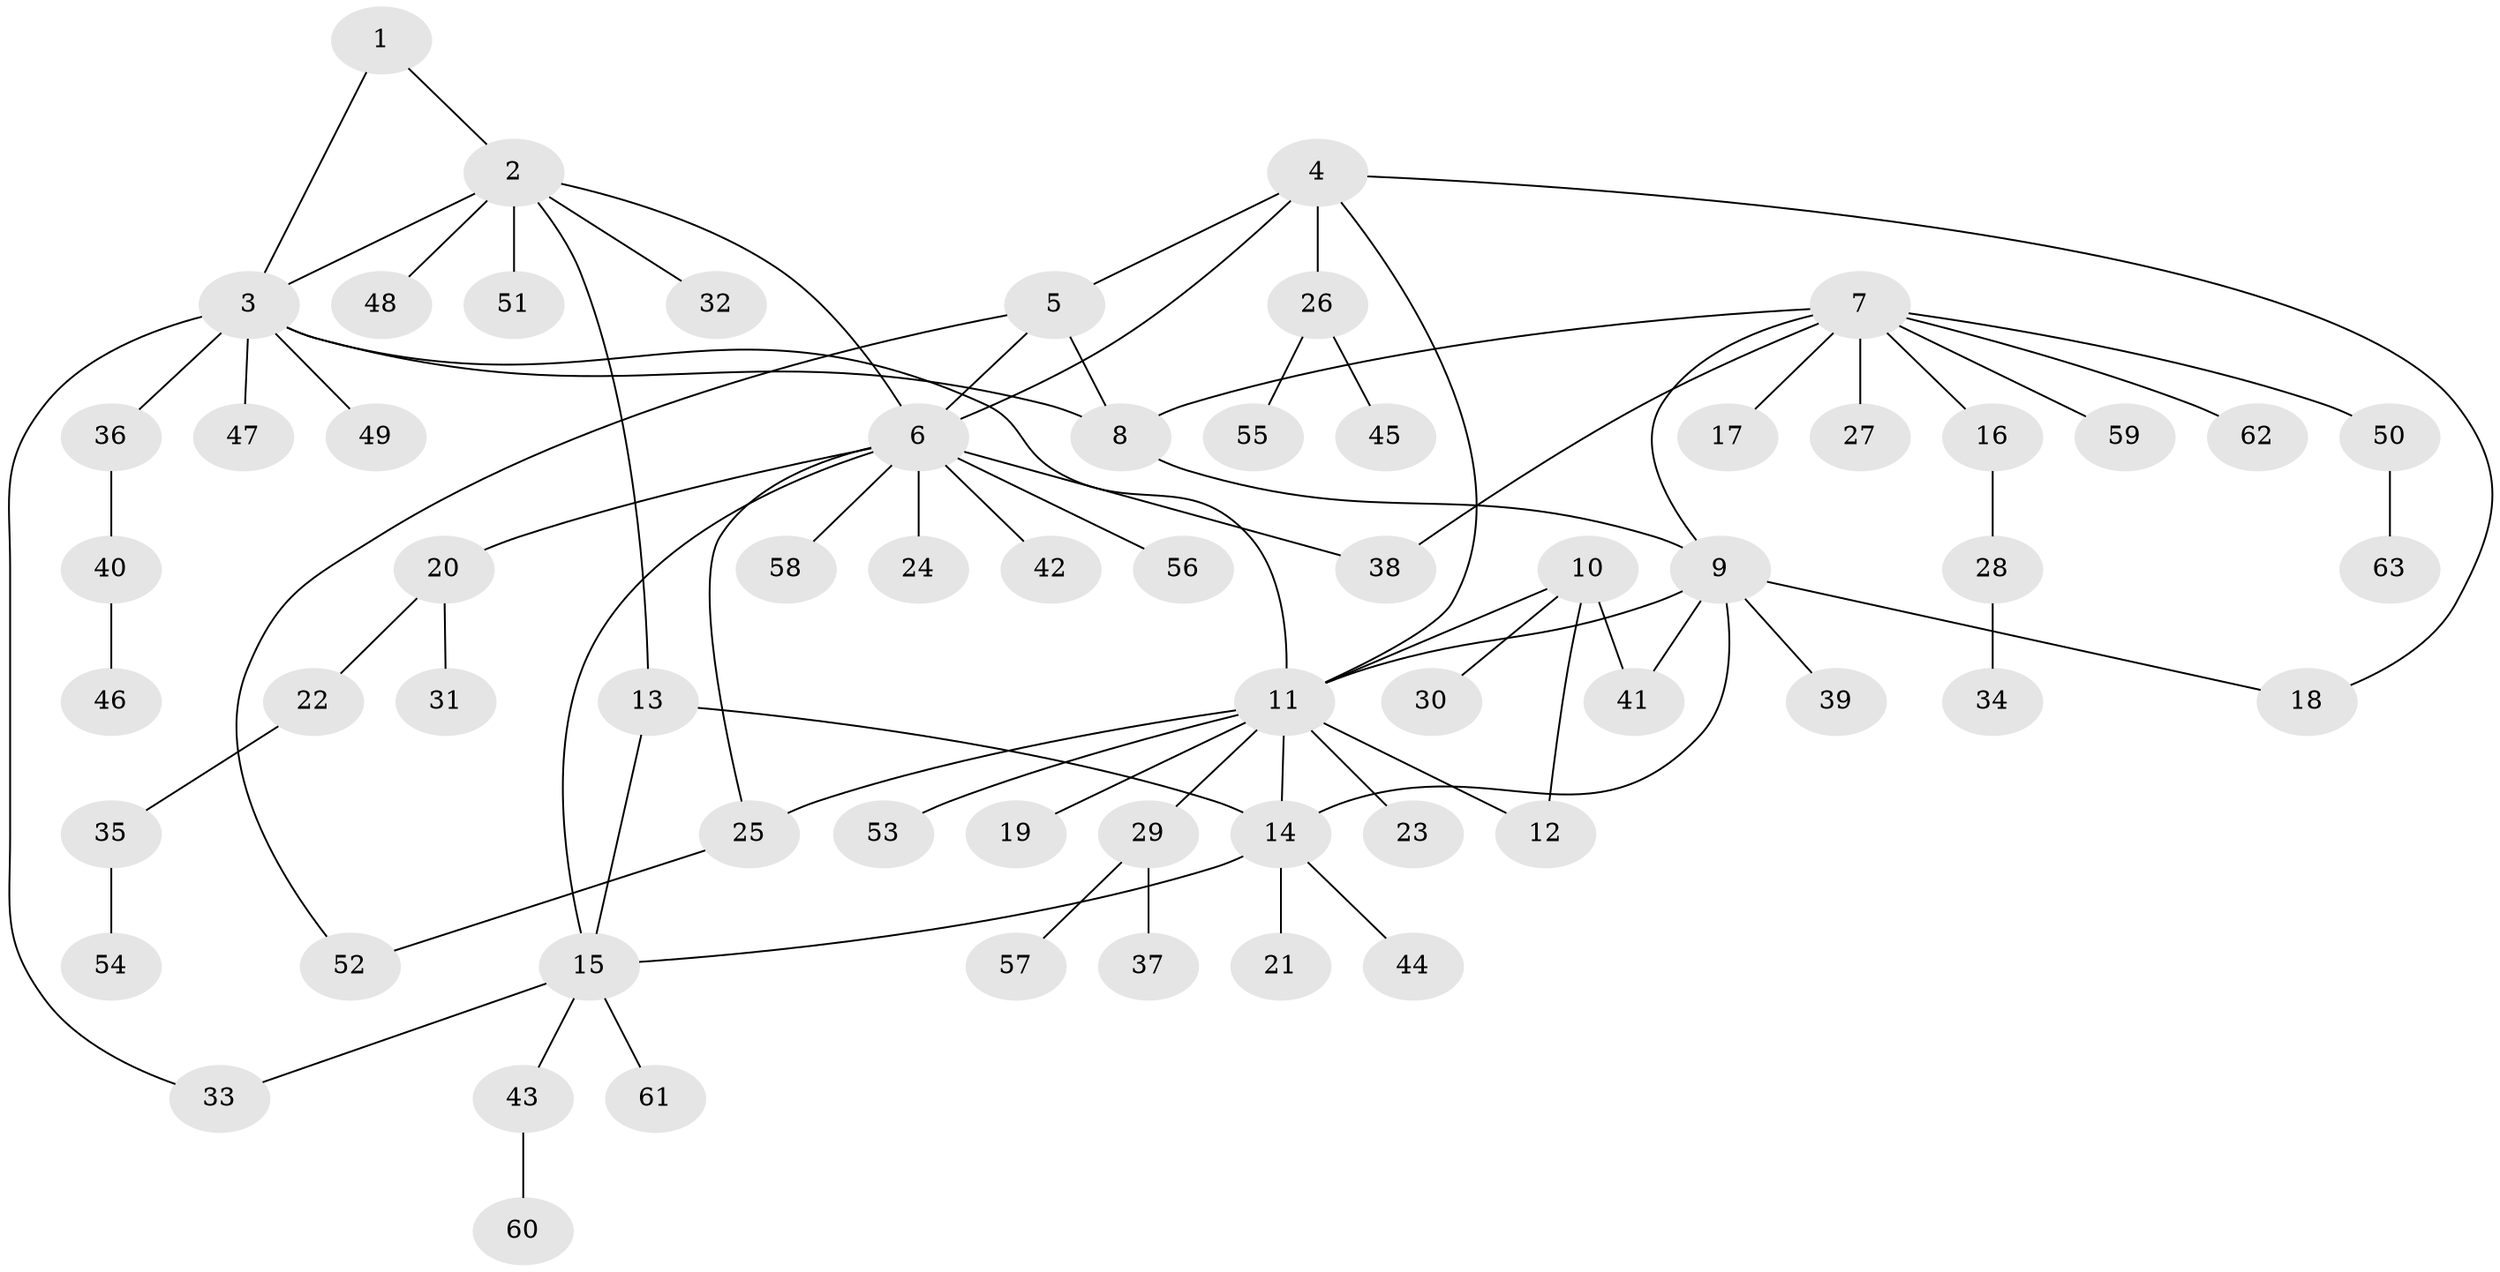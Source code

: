 // coarse degree distribution, {1: 0.5675675675675675, 10: 0.05405405405405406, 6: 0.02702702702702703, 3: 0.08108108108108109, 7: 0.02702702702702703, 9: 0.02702702702702703, 4: 0.02702702702702703, 8: 0.02702702702702703, 2: 0.16216216216216217}
// Generated by graph-tools (version 1.1) at 2025/19/03/04/25 18:19:42]
// undirected, 63 vertices, 79 edges
graph export_dot {
graph [start="1"]
  node [color=gray90,style=filled];
  1;
  2;
  3;
  4;
  5;
  6;
  7;
  8;
  9;
  10;
  11;
  12;
  13;
  14;
  15;
  16;
  17;
  18;
  19;
  20;
  21;
  22;
  23;
  24;
  25;
  26;
  27;
  28;
  29;
  30;
  31;
  32;
  33;
  34;
  35;
  36;
  37;
  38;
  39;
  40;
  41;
  42;
  43;
  44;
  45;
  46;
  47;
  48;
  49;
  50;
  51;
  52;
  53;
  54;
  55;
  56;
  57;
  58;
  59;
  60;
  61;
  62;
  63;
  1 -- 2;
  1 -- 3;
  2 -- 3;
  2 -- 6;
  2 -- 13;
  2 -- 32;
  2 -- 48;
  2 -- 51;
  3 -- 8;
  3 -- 11;
  3 -- 33;
  3 -- 36;
  3 -- 47;
  3 -- 49;
  4 -- 5;
  4 -- 6;
  4 -- 11;
  4 -- 18;
  4 -- 26;
  5 -- 6;
  5 -- 8;
  5 -- 52;
  6 -- 15;
  6 -- 20;
  6 -- 24;
  6 -- 25;
  6 -- 38;
  6 -- 42;
  6 -- 56;
  6 -- 58;
  7 -- 8;
  7 -- 9;
  7 -- 16;
  7 -- 17;
  7 -- 27;
  7 -- 38;
  7 -- 50;
  7 -- 59;
  7 -- 62;
  8 -- 9;
  9 -- 11;
  9 -- 14;
  9 -- 18;
  9 -- 39;
  9 -- 41;
  10 -- 11;
  10 -- 12;
  10 -- 30;
  10 -- 41;
  11 -- 12;
  11 -- 14;
  11 -- 19;
  11 -- 23;
  11 -- 25;
  11 -- 29;
  11 -- 53;
  13 -- 14;
  13 -- 15;
  14 -- 15;
  14 -- 21;
  14 -- 44;
  15 -- 33;
  15 -- 43;
  15 -- 61;
  16 -- 28;
  20 -- 22;
  20 -- 31;
  22 -- 35;
  25 -- 52;
  26 -- 45;
  26 -- 55;
  28 -- 34;
  29 -- 37;
  29 -- 57;
  35 -- 54;
  36 -- 40;
  40 -- 46;
  43 -- 60;
  50 -- 63;
}
